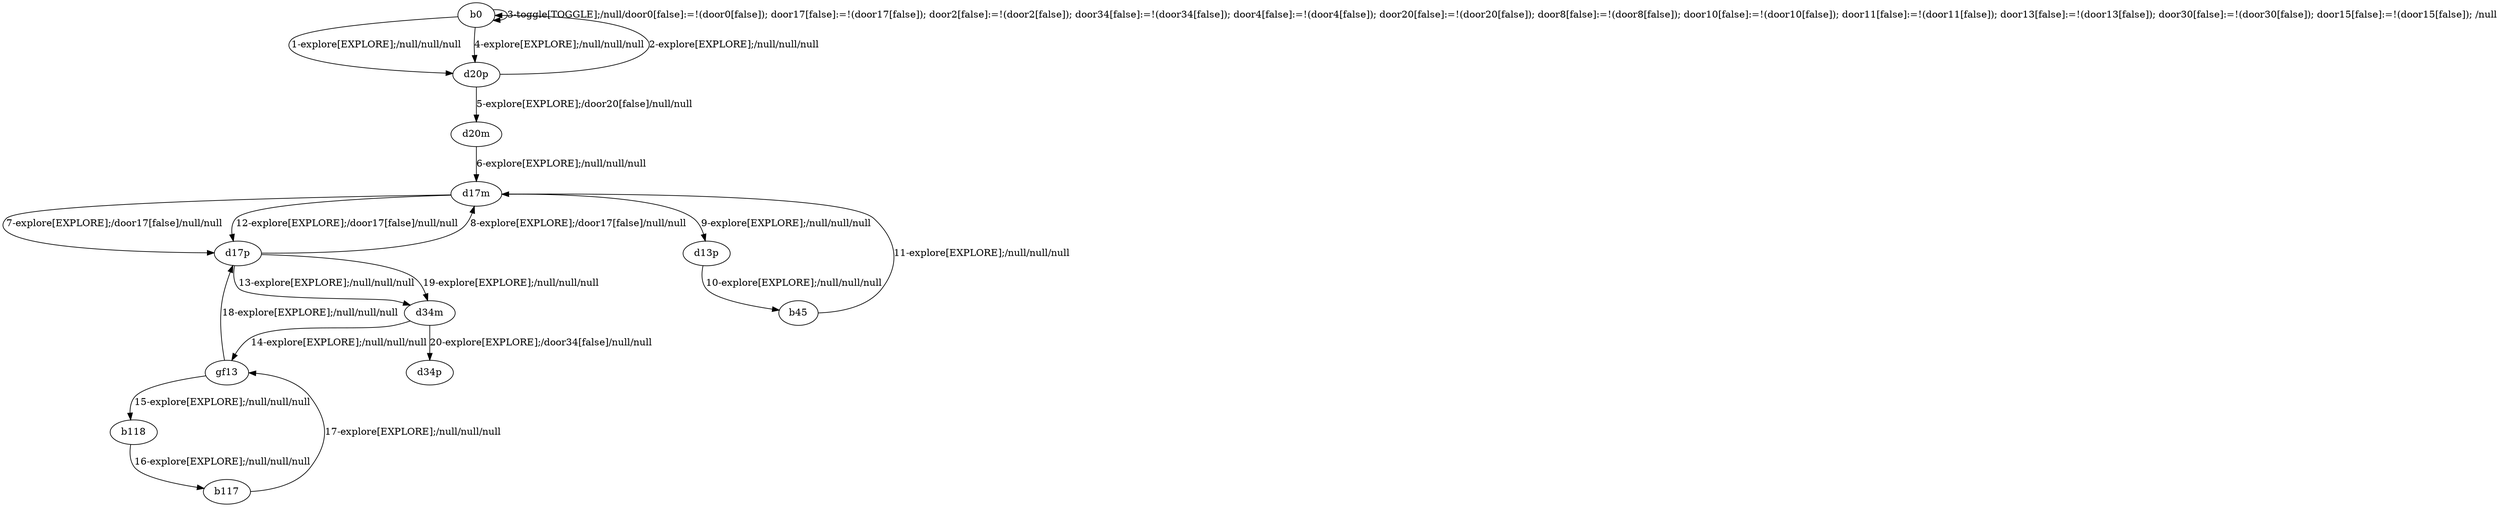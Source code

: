 # Total number of goals covered by this test: 3
# gf13 --> b118
# b118 --> b117
# b117 --> gf13

digraph g {
"b0" -> "d20p" [label = "1-explore[EXPLORE];/null/null/null"];
"d20p" -> "b0" [label = "2-explore[EXPLORE];/null/null/null"];
"b0" -> "b0" [label = "3-toggle[TOGGLE];/null/door0[false]:=!(door0[false]); door17[false]:=!(door17[false]); door2[false]:=!(door2[false]); door34[false]:=!(door34[false]); door4[false]:=!(door4[false]); door20[false]:=!(door20[false]); door8[false]:=!(door8[false]); door10[false]:=!(door10[false]); door11[false]:=!(door11[false]); door13[false]:=!(door13[false]); door30[false]:=!(door30[false]); door15[false]:=!(door15[false]); /null"];
"b0" -> "d20p" [label = "4-explore[EXPLORE];/null/null/null"];
"d20p" -> "d20m" [label = "5-explore[EXPLORE];/door20[false]/null/null"];
"d20m" -> "d17m" [label = "6-explore[EXPLORE];/null/null/null"];
"d17m" -> "d17p" [label = "7-explore[EXPLORE];/door17[false]/null/null"];
"d17p" -> "d17m" [label = "8-explore[EXPLORE];/door17[false]/null/null"];
"d17m" -> "d13p" [label = "9-explore[EXPLORE];/null/null/null"];
"d13p" -> "b45" [label = "10-explore[EXPLORE];/null/null/null"];
"b45" -> "d17m" [label = "11-explore[EXPLORE];/null/null/null"];
"d17m" -> "d17p" [label = "12-explore[EXPLORE];/door17[false]/null/null"];
"d17p" -> "d34m" [label = "13-explore[EXPLORE];/null/null/null"];
"d34m" -> "gf13" [label = "14-explore[EXPLORE];/null/null/null"];
"gf13" -> "b118" [label = "15-explore[EXPLORE];/null/null/null"];
"b118" -> "b117" [label = "16-explore[EXPLORE];/null/null/null"];
"b117" -> "gf13" [label = "17-explore[EXPLORE];/null/null/null"];
"gf13" -> "d17p" [label = "18-explore[EXPLORE];/null/null/null"];
"d17p" -> "d34m" [label = "19-explore[EXPLORE];/null/null/null"];
"d34m" -> "d34p" [label = "20-explore[EXPLORE];/door34[false]/null/null"];
}